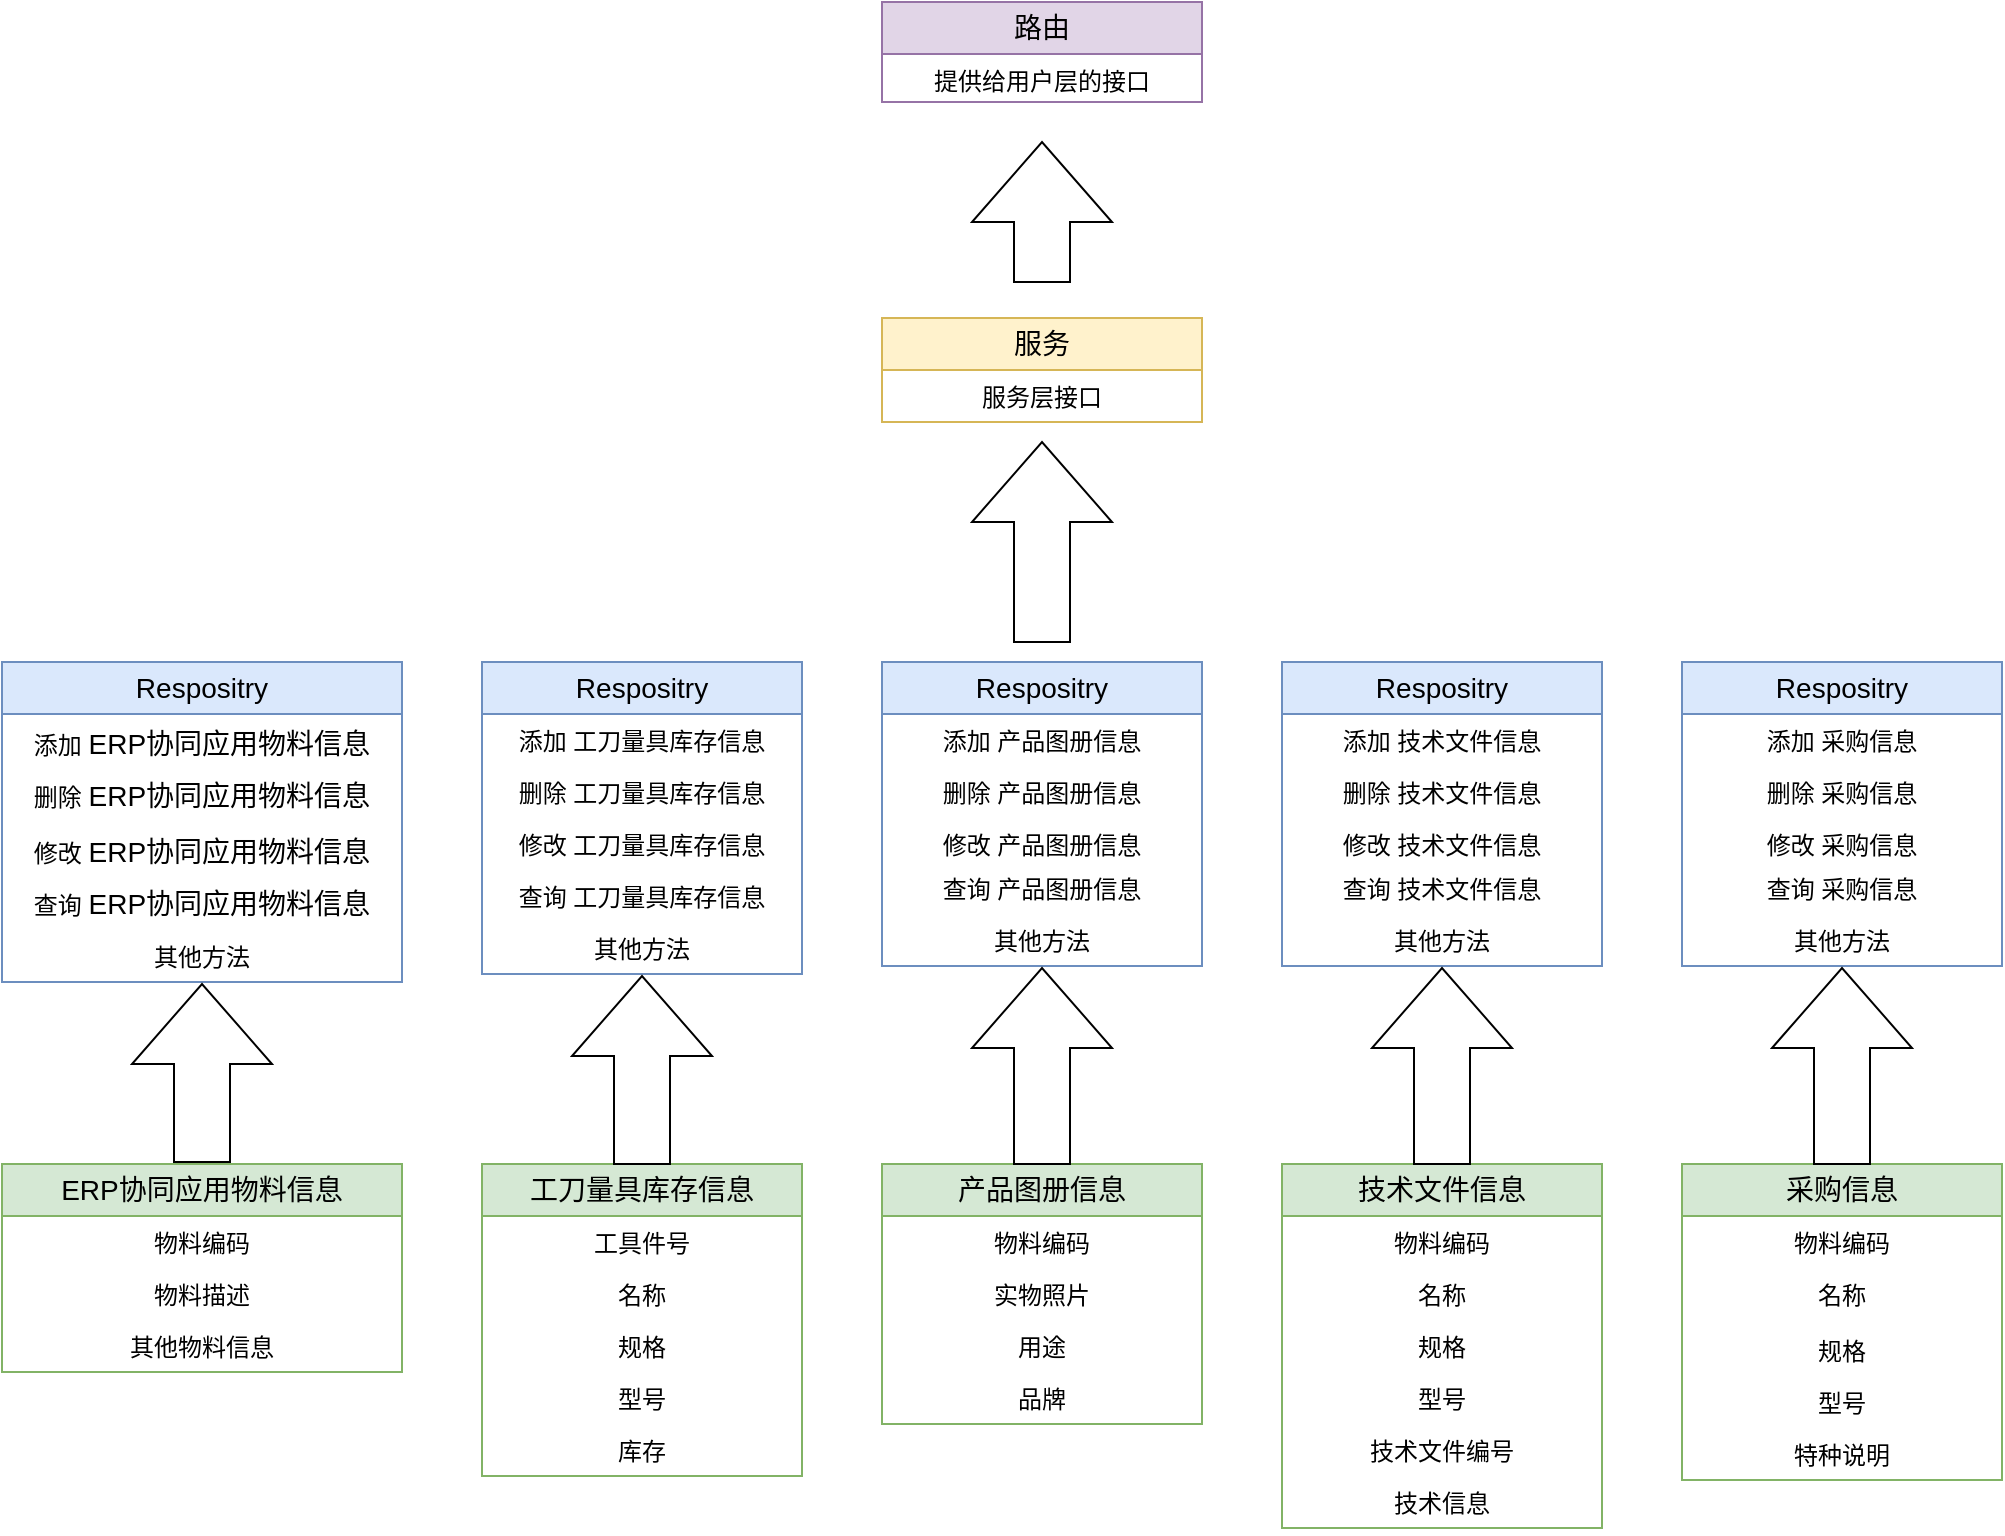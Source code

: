 <mxfile version="24.4.13" type="github">
  <diagram name="第 1 页" id="1SCkTniHAd78GKz6nHHC">
    <mxGraphModel dx="419" dy="191" grid="1" gridSize="10" guides="1" tooltips="1" connect="1" arrows="1" fold="1" page="1" pageScale="1" pageWidth="1169" pageHeight="827" math="0" shadow="0">
      <root>
        <mxCell id="0" />
        <mxCell id="1" parent="0" />
        <mxCell id="7zg5uooO7zGUEo9tCOfG-22" value="&lt;span style=&quot;font-size: 14px;&quot;&gt;ERP协同应用物料信息&lt;/span&gt;" style="swimlane;fontStyle=0;childLayout=stackLayout;horizontal=1;startSize=26;fillColor=#d5e8d4;horizontalStack=0;resizeParent=1;resizeParentMax=0;resizeLast=0;collapsible=1;marginBottom=0;whiteSpace=wrap;html=1;strokeColor=#82b366;align=center;" vertex="1" parent="1">
          <mxGeometry x="40" y="691" width="200" height="104" as="geometry" />
        </mxCell>
        <mxCell id="7zg5uooO7zGUEo9tCOfG-23" value="物料编码" style="text;strokeColor=none;fillColor=none;align=center;verticalAlign=top;spacingLeft=4;spacingRight=4;overflow=hidden;rotatable=0;points=[[0,0.5],[1,0.5]];portConstraint=eastwest;whiteSpace=wrap;html=1;" vertex="1" parent="7zg5uooO7zGUEo9tCOfG-22">
          <mxGeometry y="26" width="200" height="26" as="geometry" />
        </mxCell>
        <mxCell id="7zg5uooO7zGUEo9tCOfG-24" value="物料描述" style="text;strokeColor=none;fillColor=none;align=center;verticalAlign=top;spacingLeft=4;spacingRight=4;overflow=hidden;rotatable=0;points=[[0,0.5],[1,0.5]];portConstraint=eastwest;whiteSpace=wrap;html=1;" vertex="1" parent="7zg5uooO7zGUEo9tCOfG-22">
          <mxGeometry y="52" width="200" height="26" as="geometry" />
        </mxCell>
        <mxCell id="7zg5uooO7zGUEo9tCOfG-25" value="其他物料信息" style="text;strokeColor=none;fillColor=none;align=center;verticalAlign=top;spacingLeft=4;spacingRight=4;overflow=hidden;rotatable=0;points=[[0,0.5],[1,0.5]];portConstraint=eastwest;whiteSpace=wrap;html=1;" vertex="1" parent="7zg5uooO7zGUEo9tCOfG-22">
          <mxGeometry y="78" width="200" height="26" as="geometry" />
        </mxCell>
        <mxCell id="7zg5uooO7zGUEo9tCOfG-26" value="&lt;span style=&quot;font-size: 14px;&quot;&gt;工刀量具库存信息&lt;/span&gt;" style="swimlane;fontStyle=0;childLayout=stackLayout;horizontal=1;startSize=26;fillColor=#d5e8d4;horizontalStack=0;resizeParent=1;resizeParentMax=0;resizeLast=0;collapsible=1;marginBottom=0;whiteSpace=wrap;html=1;strokeColor=#82b366;align=center;" vertex="1" parent="1">
          <mxGeometry x="280" y="691" width="160" height="156" as="geometry" />
        </mxCell>
        <mxCell id="7zg5uooO7zGUEo9tCOfG-27" value="工具件号" style="text;strokeColor=none;fillColor=none;align=center;verticalAlign=top;spacingLeft=4;spacingRight=4;overflow=hidden;rotatable=0;points=[[0,0.5],[1,0.5]];portConstraint=eastwest;whiteSpace=wrap;html=1;" vertex="1" parent="7zg5uooO7zGUEo9tCOfG-26">
          <mxGeometry y="26" width="160" height="26" as="geometry" />
        </mxCell>
        <mxCell id="7zg5uooO7zGUEo9tCOfG-28" value="名称" style="text;strokeColor=none;fillColor=none;align=center;verticalAlign=top;spacingLeft=4;spacingRight=4;overflow=hidden;rotatable=0;points=[[0,0.5],[1,0.5]];portConstraint=eastwest;whiteSpace=wrap;html=1;" vertex="1" parent="7zg5uooO7zGUEo9tCOfG-26">
          <mxGeometry y="52" width="160" height="26" as="geometry" />
        </mxCell>
        <mxCell id="7zg5uooO7zGUEo9tCOfG-29" value="规格" style="text;strokeColor=none;fillColor=none;align=center;verticalAlign=top;spacingLeft=4;spacingRight=4;overflow=hidden;rotatable=0;points=[[0,0.5],[1,0.5]];portConstraint=eastwest;whiteSpace=wrap;html=1;" vertex="1" parent="7zg5uooO7zGUEo9tCOfG-26">
          <mxGeometry y="78" width="160" height="26" as="geometry" />
        </mxCell>
        <mxCell id="7zg5uooO7zGUEo9tCOfG-106" value="型号" style="text;strokeColor=none;fillColor=none;align=center;verticalAlign=top;spacingLeft=4;spacingRight=4;overflow=hidden;rotatable=0;points=[[0,0.5],[1,0.5]];portConstraint=eastwest;whiteSpace=wrap;html=1;" vertex="1" parent="7zg5uooO7zGUEo9tCOfG-26">
          <mxGeometry y="104" width="160" height="26" as="geometry" />
        </mxCell>
        <mxCell id="7zg5uooO7zGUEo9tCOfG-107" value="库存" style="text;strokeColor=none;fillColor=none;align=center;verticalAlign=top;spacingLeft=4;spacingRight=4;overflow=hidden;rotatable=0;points=[[0,0.5],[1,0.5]];portConstraint=eastwest;whiteSpace=wrap;html=1;" vertex="1" parent="7zg5uooO7zGUEo9tCOfG-26">
          <mxGeometry y="130" width="160" height="26" as="geometry" />
        </mxCell>
        <mxCell id="7zg5uooO7zGUEo9tCOfG-32" value="&lt;span style=&quot;font-size: 14px;&quot;&gt;产品图册信息&lt;/span&gt;" style="swimlane;fontStyle=0;childLayout=stackLayout;horizontal=1;startSize=26;fillColor=#d5e8d4;horizontalStack=0;resizeParent=1;resizeParentMax=0;resizeLast=0;collapsible=1;marginBottom=0;whiteSpace=wrap;html=1;strokeColor=#82b366;align=center;" vertex="1" parent="1">
          <mxGeometry x="480" y="691" width="160" height="130" as="geometry" />
        </mxCell>
        <mxCell id="7zg5uooO7zGUEo9tCOfG-33" value="物料编码" style="text;strokeColor=none;fillColor=none;align=center;verticalAlign=top;spacingLeft=4;spacingRight=4;overflow=hidden;rotatable=0;points=[[0,0.5],[1,0.5]];portConstraint=eastwest;whiteSpace=wrap;html=1;" vertex="1" parent="7zg5uooO7zGUEo9tCOfG-32">
          <mxGeometry y="26" width="160" height="26" as="geometry" />
        </mxCell>
        <mxCell id="7zg5uooO7zGUEo9tCOfG-34" value="实物照片" style="text;strokeColor=none;fillColor=none;align=center;verticalAlign=top;spacingLeft=4;spacingRight=4;overflow=hidden;rotatable=0;points=[[0,0.5],[1,0.5]];portConstraint=eastwest;whiteSpace=wrap;html=1;" vertex="1" parent="7zg5uooO7zGUEo9tCOfG-32">
          <mxGeometry y="52" width="160" height="26" as="geometry" />
        </mxCell>
        <mxCell id="7zg5uooO7zGUEo9tCOfG-35" value="用途" style="text;strokeColor=none;fillColor=none;align=center;verticalAlign=top;spacingLeft=4;spacingRight=4;overflow=hidden;rotatable=0;points=[[0,0.5],[1,0.5]];portConstraint=eastwest;whiteSpace=wrap;html=1;" vertex="1" parent="7zg5uooO7zGUEo9tCOfG-32">
          <mxGeometry y="78" width="160" height="26" as="geometry" />
        </mxCell>
        <mxCell id="7zg5uooO7zGUEo9tCOfG-108" value="品牌" style="text;strokeColor=none;fillColor=none;align=center;verticalAlign=top;spacingLeft=4;spacingRight=4;overflow=hidden;rotatable=0;points=[[0,0.5],[1,0.5]];portConstraint=eastwest;whiteSpace=wrap;html=1;" vertex="1" parent="7zg5uooO7zGUEo9tCOfG-32">
          <mxGeometry y="104" width="160" height="26" as="geometry" />
        </mxCell>
        <mxCell id="7zg5uooO7zGUEo9tCOfG-36" value="&lt;span style=&quot;font-size: 14px;&quot;&gt;技术文件信息&lt;/span&gt;" style="swimlane;fontStyle=0;childLayout=stackLayout;horizontal=1;startSize=26;fillColor=#d5e8d4;horizontalStack=0;resizeParent=1;resizeParentMax=0;resizeLast=0;collapsible=1;marginBottom=0;whiteSpace=wrap;html=1;strokeColor=#82b366;align=center;" vertex="1" parent="1">
          <mxGeometry x="680" y="691" width="160" height="182" as="geometry" />
        </mxCell>
        <mxCell id="7zg5uooO7zGUEo9tCOfG-37" value="物料编码" style="text;strokeColor=none;fillColor=none;align=center;verticalAlign=top;spacingLeft=4;spacingRight=4;overflow=hidden;rotatable=0;points=[[0,0.5],[1,0.5]];portConstraint=eastwest;whiteSpace=wrap;html=1;" vertex="1" parent="7zg5uooO7zGUEo9tCOfG-36">
          <mxGeometry y="26" width="160" height="26" as="geometry" />
        </mxCell>
        <mxCell id="7zg5uooO7zGUEo9tCOfG-101" value="名称" style="text;strokeColor=none;fillColor=none;align=center;verticalAlign=top;spacingLeft=4;spacingRight=4;overflow=hidden;rotatable=0;points=[[0,0.5],[1,0.5]];portConstraint=eastwest;whiteSpace=wrap;html=1;" vertex="1" parent="7zg5uooO7zGUEo9tCOfG-36">
          <mxGeometry y="52" width="160" height="26" as="geometry" />
        </mxCell>
        <mxCell id="7zg5uooO7zGUEo9tCOfG-102" value="规格" style="text;strokeColor=none;fillColor=none;align=center;verticalAlign=top;spacingLeft=4;spacingRight=4;overflow=hidden;rotatable=0;points=[[0,0.5],[1,0.5]];portConstraint=eastwest;whiteSpace=wrap;html=1;" vertex="1" parent="7zg5uooO7zGUEo9tCOfG-36">
          <mxGeometry y="78" width="160" height="26" as="geometry" />
        </mxCell>
        <mxCell id="7zg5uooO7zGUEo9tCOfG-103" value="型号" style="text;strokeColor=none;fillColor=none;align=center;verticalAlign=top;spacingLeft=4;spacingRight=4;overflow=hidden;rotatable=0;points=[[0,0.5],[1,0.5]];portConstraint=eastwest;whiteSpace=wrap;html=1;" vertex="1" parent="7zg5uooO7zGUEo9tCOfG-36">
          <mxGeometry y="104" width="160" height="26" as="geometry" />
        </mxCell>
        <mxCell id="7zg5uooO7zGUEo9tCOfG-38" value="技术文件编号" style="text;strokeColor=none;fillColor=none;align=center;verticalAlign=top;spacingLeft=4;spacingRight=4;overflow=hidden;rotatable=0;points=[[0,0.5],[1,0.5]];portConstraint=eastwest;whiteSpace=wrap;html=1;" vertex="1" parent="7zg5uooO7zGUEo9tCOfG-36">
          <mxGeometry y="130" width="160" height="26" as="geometry" />
        </mxCell>
        <mxCell id="7zg5uooO7zGUEo9tCOfG-39" value="技术信息" style="text;strokeColor=none;fillColor=none;align=center;verticalAlign=top;spacingLeft=4;spacingRight=4;overflow=hidden;rotatable=0;points=[[0,0.5],[1,0.5]];portConstraint=eastwest;whiteSpace=wrap;html=1;" vertex="1" parent="7zg5uooO7zGUEo9tCOfG-36">
          <mxGeometry y="156" width="160" height="26" as="geometry" />
        </mxCell>
        <mxCell id="7zg5uooO7zGUEo9tCOfG-40" value="&lt;span style=&quot;font-size: 14px;&quot;&gt;采购信息&lt;/span&gt;" style="swimlane;fontStyle=0;childLayout=stackLayout;horizontal=1;startSize=26;fillColor=#d5e8d4;horizontalStack=0;resizeParent=1;resizeParentMax=0;resizeLast=0;collapsible=1;marginBottom=0;whiteSpace=wrap;html=1;strokeColor=#82b366;align=center;" vertex="1" parent="1">
          <mxGeometry x="880" y="691" width="160" height="158" as="geometry" />
        </mxCell>
        <mxCell id="7zg5uooO7zGUEo9tCOfG-41" value="物料编码" style="text;strokeColor=none;fillColor=none;align=center;verticalAlign=top;spacingLeft=4;spacingRight=4;overflow=hidden;rotatable=0;points=[[0,0.5],[1,0.5]];portConstraint=eastwest;whiteSpace=wrap;html=1;" vertex="1" parent="7zg5uooO7zGUEo9tCOfG-40">
          <mxGeometry y="26" width="160" height="26" as="geometry" />
        </mxCell>
        <mxCell id="7zg5uooO7zGUEo9tCOfG-42" value="名称" style="text;strokeColor=none;fillColor=none;align=center;verticalAlign=top;spacingLeft=4;spacingRight=4;overflow=hidden;rotatable=0;points=[[0,0.5],[1,0.5]];portConstraint=eastwest;whiteSpace=wrap;html=1;" vertex="1" parent="7zg5uooO7zGUEo9tCOfG-40">
          <mxGeometry y="52" width="160" height="28" as="geometry" />
        </mxCell>
        <mxCell id="7zg5uooO7zGUEo9tCOfG-43" value="规格" style="text;strokeColor=none;fillColor=none;align=center;verticalAlign=top;spacingLeft=4;spacingRight=4;overflow=hidden;rotatable=0;points=[[0,0.5],[1,0.5]];portConstraint=eastwest;whiteSpace=wrap;html=1;" vertex="1" parent="7zg5uooO7zGUEo9tCOfG-40">
          <mxGeometry y="80" width="160" height="26" as="geometry" />
        </mxCell>
        <mxCell id="7zg5uooO7zGUEo9tCOfG-104" value="型号" style="text;strokeColor=none;fillColor=none;align=center;verticalAlign=top;spacingLeft=4;spacingRight=4;overflow=hidden;rotatable=0;points=[[0,0.5],[1,0.5]];portConstraint=eastwest;whiteSpace=wrap;html=1;" vertex="1" parent="7zg5uooO7zGUEo9tCOfG-40">
          <mxGeometry y="106" width="160" height="26" as="geometry" />
        </mxCell>
        <mxCell id="7zg5uooO7zGUEo9tCOfG-105" value="特种说明" style="text;strokeColor=none;fillColor=none;align=center;verticalAlign=top;spacingLeft=4;spacingRight=4;overflow=hidden;rotatable=0;points=[[0,0.5],[1,0.5]];portConstraint=eastwest;whiteSpace=wrap;html=1;" vertex="1" parent="7zg5uooO7zGUEo9tCOfG-40">
          <mxGeometry y="132" width="160" height="26" as="geometry" />
        </mxCell>
        <mxCell id="7zg5uooO7zGUEo9tCOfG-45" value="&lt;span style=&quot;font-size: 14px;&quot;&gt;Respositry&lt;/span&gt;" style="swimlane;fontStyle=0;childLayout=stackLayout;horizontal=1;startSize=26;fillColor=#dae8fc;horizontalStack=0;resizeParent=1;resizeParentMax=0;resizeLast=0;collapsible=1;marginBottom=0;whiteSpace=wrap;html=1;strokeColor=#6c8ebf;align=center;" vertex="1" parent="1">
          <mxGeometry x="40" y="440" width="200" height="160" as="geometry" />
        </mxCell>
        <mxCell id="7zg5uooO7zGUEo9tCOfG-46" value="添加&amp;nbsp;&lt;span style=&quot;font-size: 14px;&quot;&gt;ERP协同应用物料信息&lt;/span&gt;" style="text;strokeColor=none;fillColor=none;align=center;verticalAlign=top;spacingLeft=4;spacingRight=4;overflow=hidden;rotatable=0;points=[[0,0.5],[1,0.5]];portConstraint=eastwest;whiteSpace=wrap;html=1;" vertex="1" parent="7zg5uooO7zGUEo9tCOfG-45">
          <mxGeometry y="26" width="200" height="26" as="geometry" />
        </mxCell>
        <mxCell id="7zg5uooO7zGUEo9tCOfG-47" value="删除&amp;nbsp;&lt;span style=&quot;font-size: 14px;&quot;&gt;ERP协同应用物料信息&lt;/span&gt;" style="text;strokeColor=none;fillColor=none;align=center;verticalAlign=top;spacingLeft=4;spacingRight=4;overflow=hidden;rotatable=0;points=[[0,0.5],[1,0.5]];portConstraint=eastwest;whiteSpace=wrap;html=1;" vertex="1" parent="7zg5uooO7zGUEo9tCOfG-45">
          <mxGeometry y="52" width="200" height="28" as="geometry" />
        </mxCell>
        <mxCell id="7zg5uooO7zGUEo9tCOfG-54" value="修改&amp;nbsp;&lt;span style=&quot;font-size: 14px;&quot;&gt;ERP协同应用物料信息&lt;/span&gt;" style="text;strokeColor=none;fillColor=none;align=center;verticalAlign=top;spacingLeft=4;spacingRight=4;overflow=hidden;rotatable=0;points=[[0,0.5],[1,0.5]];portConstraint=eastwest;whiteSpace=wrap;html=1;" vertex="1" parent="7zg5uooO7zGUEo9tCOfG-45">
          <mxGeometry y="80" width="200" height="26" as="geometry" />
        </mxCell>
        <mxCell id="7zg5uooO7zGUEo9tCOfG-55" value="查询&amp;nbsp;&lt;span style=&quot;font-size: 14px;&quot;&gt;ERP协同应用物料信息&lt;/span&gt;" style="text;strokeColor=none;fillColor=none;align=center;verticalAlign=top;spacingLeft=4;spacingRight=4;overflow=hidden;rotatable=0;points=[[0,0.5],[1,0.5]];portConstraint=eastwest;whiteSpace=wrap;html=1;" vertex="1" parent="7zg5uooO7zGUEo9tCOfG-45">
          <mxGeometry y="106" width="200" height="28" as="geometry" />
        </mxCell>
        <mxCell id="7zg5uooO7zGUEo9tCOfG-56" value="其他方法" style="text;strokeColor=none;fillColor=none;align=center;verticalAlign=top;spacingLeft=4;spacingRight=4;overflow=hidden;rotatable=0;points=[[0,0.5],[1,0.5]];portConstraint=eastwest;whiteSpace=wrap;html=1;" vertex="1" parent="7zg5uooO7zGUEo9tCOfG-45">
          <mxGeometry y="134" width="200" height="26" as="geometry" />
        </mxCell>
        <mxCell id="7zg5uooO7zGUEo9tCOfG-49" value="&lt;span style=&quot;font-size: 14px;&quot;&gt;Resposi&lt;/span&gt;&lt;span style=&quot;font-size: 14px; background-color: initial;&quot;&gt;try&lt;/span&gt;" style="swimlane;fontStyle=0;childLayout=stackLayout;horizontal=1;startSize=26;fillColor=#dae8fc;horizontalStack=0;resizeParent=1;resizeParentMax=0;resizeLast=0;collapsible=1;marginBottom=0;whiteSpace=wrap;html=1;strokeColor=#6c8ebf;align=center;" vertex="1" parent="1">
          <mxGeometry x="280" y="440" width="160" height="156" as="geometry" />
        </mxCell>
        <mxCell id="7zg5uooO7zGUEo9tCOfG-50" value="添加 工刀量具库存信息" style="text;strokeColor=none;fillColor=none;align=center;verticalAlign=top;spacingLeft=4;spacingRight=4;overflow=hidden;rotatable=0;points=[[0,0.5],[1,0.5]];portConstraint=eastwest;whiteSpace=wrap;html=1;" vertex="1" parent="7zg5uooO7zGUEo9tCOfG-49">
          <mxGeometry y="26" width="160" height="26" as="geometry" />
        </mxCell>
        <mxCell id="7zg5uooO7zGUEo9tCOfG-51" value="删除 工刀量具库存信息" style="text;strokeColor=none;fillColor=none;align=center;verticalAlign=top;spacingLeft=4;spacingRight=4;overflow=hidden;rotatable=0;points=[[0,0.5],[1,0.5]];portConstraint=eastwest;whiteSpace=wrap;html=1;" vertex="1" parent="7zg5uooO7zGUEo9tCOfG-49">
          <mxGeometry y="52" width="160" height="26" as="geometry" />
        </mxCell>
        <mxCell id="7zg5uooO7zGUEo9tCOfG-52" value="修改 工刀量具库存信息" style="text;strokeColor=none;fillColor=none;align=center;verticalAlign=top;spacingLeft=4;spacingRight=4;overflow=hidden;rotatable=0;points=[[0,0.5],[1,0.5]];portConstraint=eastwest;whiteSpace=wrap;html=1;" vertex="1" parent="7zg5uooO7zGUEo9tCOfG-49">
          <mxGeometry y="78" width="160" height="26" as="geometry" />
        </mxCell>
        <mxCell id="7zg5uooO7zGUEo9tCOfG-57" value="查询 工刀量具库存信息" style="text;strokeColor=none;fillColor=none;align=center;verticalAlign=top;spacingLeft=4;spacingRight=4;overflow=hidden;rotatable=0;points=[[0,0.5],[1,0.5]];portConstraint=eastwest;whiteSpace=wrap;html=1;" vertex="1" parent="7zg5uooO7zGUEo9tCOfG-49">
          <mxGeometry y="104" width="160" height="26" as="geometry" />
        </mxCell>
        <mxCell id="7zg5uooO7zGUEo9tCOfG-59" value="其他方法" style="text;strokeColor=none;fillColor=none;align=center;verticalAlign=top;spacingLeft=4;spacingRight=4;overflow=hidden;rotatable=0;points=[[0,0.5],[1,0.5]];portConstraint=eastwest;whiteSpace=wrap;html=1;" vertex="1" parent="7zg5uooO7zGUEo9tCOfG-49">
          <mxGeometry y="130" width="160" height="26" as="geometry" />
        </mxCell>
        <mxCell id="7zg5uooO7zGUEo9tCOfG-61" value="" style="html=1;shadow=0;dashed=0;align=center;verticalAlign=middle;shape=mxgraph.arrows2.arrow;dy=0.6;dx=40;direction=north;notch=0;" vertex="1" parent="1">
          <mxGeometry x="105" y="601" width="70" height="89" as="geometry" />
        </mxCell>
        <mxCell id="7zg5uooO7zGUEo9tCOfG-62" value="" style="html=1;shadow=0;dashed=0;align=center;verticalAlign=middle;shape=mxgraph.arrows2.arrow;dy=0.6;dx=40;direction=north;notch=0;" vertex="1" parent="1">
          <mxGeometry x="325" y="597" width="70" height="94" as="geometry" />
        </mxCell>
        <mxCell id="7zg5uooO7zGUEo9tCOfG-63" value="&lt;span style=&quot;font-size: 14px;&quot;&gt;Respositry&lt;/span&gt;" style="swimlane;fontStyle=0;childLayout=stackLayout;horizontal=1;startSize=26;fillColor=#dae8fc;horizontalStack=0;resizeParent=1;resizeParentMax=0;resizeLast=0;collapsible=1;marginBottom=0;whiteSpace=wrap;html=1;strokeColor=#6c8ebf;align=center;" vertex="1" parent="1">
          <mxGeometry x="480" y="440" width="160" height="152" as="geometry" />
        </mxCell>
        <mxCell id="7zg5uooO7zGUEo9tCOfG-64" value="添加 产品图册信息" style="text;strokeColor=none;fillColor=none;align=center;verticalAlign=top;spacingLeft=4;spacingRight=4;overflow=hidden;rotatable=0;points=[[0,0.5],[1,0.5]];portConstraint=eastwest;whiteSpace=wrap;html=1;" vertex="1" parent="7zg5uooO7zGUEo9tCOfG-63">
          <mxGeometry y="26" width="160" height="26" as="geometry" />
        </mxCell>
        <mxCell id="7zg5uooO7zGUEo9tCOfG-65" value="删除 产品图册信息" style="text;strokeColor=none;fillColor=none;align=center;verticalAlign=top;spacingLeft=4;spacingRight=4;overflow=hidden;rotatable=0;points=[[0,0.5],[1,0.5]];portConstraint=eastwest;whiteSpace=wrap;html=1;" vertex="1" parent="7zg5uooO7zGUEo9tCOfG-63">
          <mxGeometry y="52" width="160" height="26" as="geometry" />
        </mxCell>
        <mxCell id="7zg5uooO7zGUEo9tCOfG-66" value="修改 产品图册信息" style="text;strokeColor=none;fillColor=none;align=center;verticalAlign=top;spacingLeft=4;spacingRight=4;overflow=hidden;rotatable=0;points=[[0,0.5],[1,0.5]];portConstraint=eastwest;whiteSpace=wrap;html=1;" vertex="1" parent="7zg5uooO7zGUEo9tCOfG-63">
          <mxGeometry y="78" width="160" height="22" as="geometry" />
        </mxCell>
        <mxCell id="7zg5uooO7zGUEo9tCOfG-67" value="查询 产品图册信息" style="text;strokeColor=none;fillColor=none;align=center;verticalAlign=top;spacingLeft=4;spacingRight=4;overflow=hidden;rotatable=0;points=[[0,0.5],[1,0.5]];portConstraint=eastwest;whiteSpace=wrap;html=1;" vertex="1" parent="7zg5uooO7zGUEo9tCOfG-63">
          <mxGeometry y="100" width="160" height="26" as="geometry" />
        </mxCell>
        <mxCell id="7zg5uooO7zGUEo9tCOfG-68" value="其他方法" style="text;strokeColor=none;fillColor=none;align=center;verticalAlign=top;spacingLeft=4;spacingRight=4;overflow=hidden;rotatable=0;points=[[0,0.5],[1,0.5]];portConstraint=eastwest;whiteSpace=wrap;html=1;" vertex="1" parent="7zg5uooO7zGUEo9tCOfG-63">
          <mxGeometry y="126" width="160" height="26" as="geometry" />
        </mxCell>
        <mxCell id="7zg5uooO7zGUEo9tCOfG-69" value="" style="html=1;shadow=0;dashed=0;align=center;verticalAlign=middle;shape=mxgraph.arrows2.arrow;dy=0.6;dx=40;direction=north;notch=0;" vertex="1" parent="1">
          <mxGeometry x="525" y="593" width="70" height="98" as="geometry" />
        </mxCell>
        <mxCell id="7zg5uooO7zGUEo9tCOfG-70" value="&lt;span style=&quot;font-size: 14px;&quot;&gt;Respositry&lt;/span&gt;" style="swimlane;fontStyle=0;childLayout=stackLayout;horizontal=1;startSize=26;fillColor=#dae8fc;horizontalStack=0;resizeParent=1;resizeParentMax=0;resizeLast=0;collapsible=1;marginBottom=0;whiteSpace=wrap;html=1;strokeColor=#6c8ebf;align=center;" vertex="1" parent="1">
          <mxGeometry x="680" y="440" width="160" height="152" as="geometry" />
        </mxCell>
        <mxCell id="7zg5uooO7zGUEo9tCOfG-71" value="添加 技术文件信息" style="text;strokeColor=none;fillColor=none;align=center;verticalAlign=top;spacingLeft=4;spacingRight=4;overflow=hidden;rotatable=0;points=[[0,0.5],[1,0.5]];portConstraint=eastwest;whiteSpace=wrap;html=1;" vertex="1" parent="7zg5uooO7zGUEo9tCOfG-70">
          <mxGeometry y="26" width="160" height="26" as="geometry" />
        </mxCell>
        <mxCell id="7zg5uooO7zGUEo9tCOfG-72" value="删除 技术文件信息" style="text;strokeColor=none;fillColor=none;align=center;verticalAlign=top;spacingLeft=4;spacingRight=4;overflow=hidden;rotatable=0;points=[[0,0.5],[1,0.5]];portConstraint=eastwest;whiteSpace=wrap;html=1;" vertex="1" parent="7zg5uooO7zGUEo9tCOfG-70">
          <mxGeometry y="52" width="160" height="26" as="geometry" />
        </mxCell>
        <mxCell id="7zg5uooO7zGUEo9tCOfG-73" value="修改 技术文件信息" style="text;strokeColor=none;fillColor=none;align=center;verticalAlign=top;spacingLeft=4;spacingRight=4;overflow=hidden;rotatable=0;points=[[0,0.5],[1,0.5]];portConstraint=eastwest;whiteSpace=wrap;html=1;" vertex="1" parent="7zg5uooO7zGUEo9tCOfG-70">
          <mxGeometry y="78" width="160" height="22" as="geometry" />
        </mxCell>
        <mxCell id="7zg5uooO7zGUEo9tCOfG-74" value="查询 技术文件信息" style="text;strokeColor=none;fillColor=none;align=center;verticalAlign=top;spacingLeft=4;spacingRight=4;overflow=hidden;rotatable=0;points=[[0,0.5],[1,0.5]];portConstraint=eastwest;whiteSpace=wrap;html=1;" vertex="1" parent="7zg5uooO7zGUEo9tCOfG-70">
          <mxGeometry y="100" width="160" height="26" as="geometry" />
        </mxCell>
        <mxCell id="7zg5uooO7zGUEo9tCOfG-75" value="其他方法" style="text;strokeColor=none;fillColor=none;align=center;verticalAlign=top;spacingLeft=4;spacingRight=4;overflow=hidden;rotatable=0;points=[[0,0.5],[1,0.5]];portConstraint=eastwest;whiteSpace=wrap;html=1;" vertex="1" parent="7zg5uooO7zGUEo9tCOfG-70">
          <mxGeometry y="126" width="160" height="26" as="geometry" />
        </mxCell>
        <mxCell id="7zg5uooO7zGUEo9tCOfG-76" value="" style="html=1;shadow=0;dashed=0;align=center;verticalAlign=middle;shape=mxgraph.arrows2.arrow;dy=0.6;dx=40;direction=north;notch=0;" vertex="1" parent="1">
          <mxGeometry x="725" y="593" width="70" height="98" as="geometry" />
        </mxCell>
        <mxCell id="7zg5uooO7zGUEo9tCOfG-77" value="&lt;span style=&quot;font-size: 14px;&quot;&gt;Respositry&lt;/span&gt;" style="swimlane;fontStyle=0;childLayout=stackLayout;horizontal=1;startSize=26;fillColor=#dae8fc;horizontalStack=0;resizeParent=1;resizeParentMax=0;resizeLast=0;collapsible=1;marginBottom=0;whiteSpace=wrap;html=1;strokeColor=#6c8ebf;align=center;" vertex="1" parent="1">
          <mxGeometry x="880" y="440" width="160" height="152" as="geometry" />
        </mxCell>
        <mxCell id="7zg5uooO7zGUEo9tCOfG-78" value="添加 采购信息" style="text;strokeColor=none;fillColor=none;align=center;verticalAlign=top;spacingLeft=4;spacingRight=4;overflow=hidden;rotatable=0;points=[[0,0.5],[1,0.5]];portConstraint=eastwest;whiteSpace=wrap;html=1;" vertex="1" parent="7zg5uooO7zGUEo9tCOfG-77">
          <mxGeometry y="26" width="160" height="26" as="geometry" />
        </mxCell>
        <mxCell id="7zg5uooO7zGUEo9tCOfG-79" value="删除 采购信息" style="text;strokeColor=none;fillColor=none;align=center;verticalAlign=top;spacingLeft=4;spacingRight=4;overflow=hidden;rotatable=0;points=[[0,0.5],[1,0.5]];portConstraint=eastwest;whiteSpace=wrap;html=1;" vertex="1" parent="7zg5uooO7zGUEo9tCOfG-77">
          <mxGeometry y="52" width="160" height="26" as="geometry" />
        </mxCell>
        <mxCell id="7zg5uooO7zGUEo9tCOfG-80" value="修改 采购信息" style="text;strokeColor=none;fillColor=none;align=center;verticalAlign=top;spacingLeft=4;spacingRight=4;overflow=hidden;rotatable=0;points=[[0,0.5],[1,0.5]];portConstraint=eastwest;whiteSpace=wrap;html=1;" vertex="1" parent="7zg5uooO7zGUEo9tCOfG-77">
          <mxGeometry y="78" width="160" height="22" as="geometry" />
        </mxCell>
        <mxCell id="7zg5uooO7zGUEo9tCOfG-81" value="查询 采购信息" style="text;strokeColor=none;fillColor=none;align=center;verticalAlign=top;spacingLeft=4;spacingRight=4;overflow=hidden;rotatable=0;points=[[0,0.5],[1,0.5]];portConstraint=eastwest;whiteSpace=wrap;html=1;" vertex="1" parent="7zg5uooO7zGUEo9tCOfG-77">
          <mxGeometry y="100" width="160" height="26" as="geometry" />
        </mxCell>
        <mxCell id="7zg5uooO7zGUEo9tCOfG-82" value="其他方法" style="text;strokeColor=none;fillColor=none;align=center;verticalAlign=top;spacingLeft=4;spacingRight=4;overflow=hidden;rotatable=0;points=[[0,0.5],[1,0.5]];portConstraint=eastwest;whiteSpace=wrap;html=1;" vertex="1" parent="7zg5uooO7zGUEo9tCOfG-77">
          <mxGeometry y="126" width="160" height="26" as="geometry" />
        </mxCell>
        <mxCell id="7zg5uooO7zGUEo9tCOfG-83" value="&lt;span style=&quot;font-size: 14px;&quot;&gt;服务&lt;/span&gt;" style="swimlane;fontStyle=0;childLayout=stackLayout;horizontal=1;startSize=26;fillColor=#fff2cc;horizontalStack=0;resizeParent=1;resizeParentMax=0;resizeLast=0;collapsible=1;marginBottom=0;whiteSpace=wrap;html=1;strokeColor=#d6b656;align=center;" vertex="1" parent="1">
          <mxGeometry x="480" y="268" width="160" height="52" as="geometry" />
        </mxCell>
        <mxCell id="7zg5uooO7zGUEo9tCOfG-84" value="服务层接口" style="text;strokeColor=none;fillColor=none;align=center;verticalAlign=top;spacingLeft=4;spacingRight=4;overflow=hidden;rotatable=0;points=[[0,0.5],[1,0.5]];portConstraint=eastwest;whiteSpace=wrap;html=1;" vertex="1" parent="7zg5uooO7zGUEo9tCOfG-83">
          <mxGeometry y="26" width="160" height="26" as="geometry" />
        </mxCell>
        <mxCell id="7zg5uooO7zGUEo9tCOfG-89" value="&lt;span style=&quot;font-size: 14px;&quot;&gt;路由&lt;/span&gt;" style="swimlane;fontStyle=0;childLayout=stackLayout;horizontal=1;startSize=26;fillColor=#e1d5e7;horizontalStack=0;resizeParent=1;resizeParentMax=0;resizeLast=0;collapsible=1;marginBottom=0;whiteSpace=wrap;html=1;strokeColor=#9673a6;align=center;" vertex="1" parent="1">
          <mxGeometry x="480" y="110" width="160" height="50" as="geometry" />
        </mxCell>
        <mxCell id="7zg5uooO7zGUEo9tCOfG-90" value="提供给用户层的接口" style="text;strokeColor=none;fillColor=none;align=center;verticalAlign=top;spacingLeft=4;spacingRight=4;overflow=hidden;rotatable=0;points=[[0,0.5],[1,0.5]];portConstraint=eastwest;whiteSpace=wrap;html=1;" vertex="1" parent="7zg5uooO7zGUEo9tCOfG-89">
          <mxGeometry y="26" width="160" height="24" as="geometry" />
        </mxCell>
        <mxCell id="7zg5uooO7zGUEo9tCOfG-95" value="" style="html=1;shadow=0;dashed=0;align=center;verticalAlign=middle;shape=mxgraph.arrows2.arrow;dy=0.6;dx=40;direction=north;notch=0;" vertex="1" parent="1">
          <mxGeometry x="525" y="330" width="70" height="100" as="geometry" />
        </mxCell>
        <mxCell id="7zg5uooO7zGUEo9tCOfG-96" value="" style="html=1;shadow=0;dashed=0;align=center;verticalAlign=middle;shape=mxgraph.arrows2.arrow;dy=0.6;dx=40;direction=north;notch=0;" vertex="1" parent="1">
          <mxGeometry x="525" y="180" width="70" height="70" as="geometry" />
        </mxCell>
        <mxCell id="7zg5uooO7zGUEo9tCOfG-97" value="" style="html=1;shadow=0;dashed=0;align=center;verticalAlign=middle;shape=mxgraph.arrows2.arrow;dy=0.6;dx=40;direction=north;notch=0;" vertex="1" parent="1">
          <mxGeometry x="925" y="593" width="70" height="98" as="geometry" />
        </mxCell>
      </root>
    </mxGraphModel>
  </diagram>
</mxfile>
